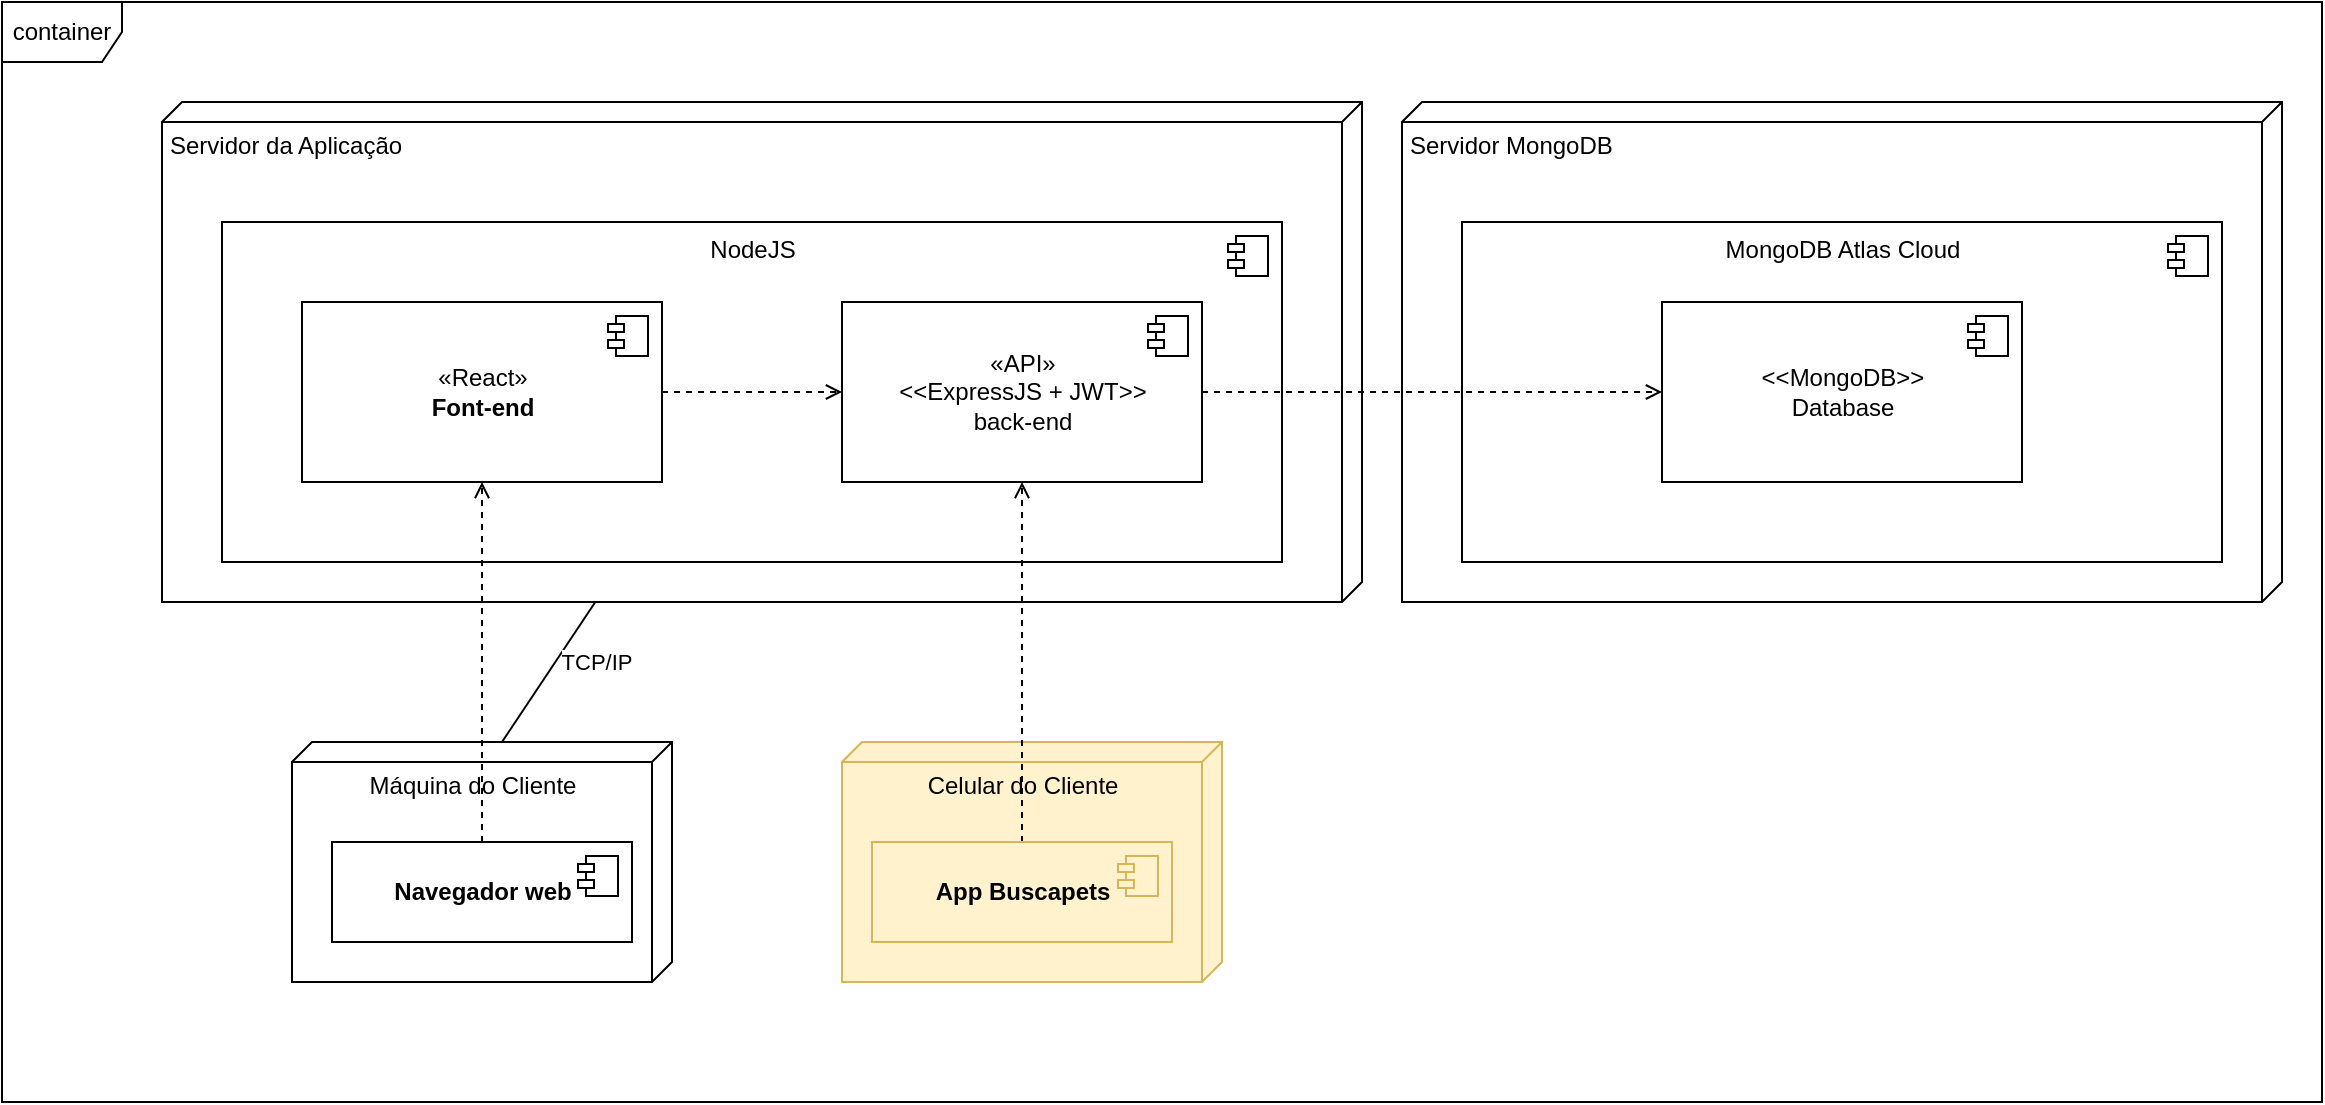 <mxfile version="16.1.2" type="device"><diagram id="gTrb0lKQuTqWjjVPOsdd" name="Page-1"><mxGraphModel dx="1102" dy="875" grid="1" gridSize="10" guides="1" tooltips="1" connect="1" arrows="1" fold="1" page="1" pageScale="1" pageWidth="1169" pageHeight="827" math="0" shadow="0"><root><mxCell id="0"/><mxCell id="1" parent="0"/><mxCell id="dck65UK_yrJWTNlmx6U9-1" value="container" style="shape=umlFrame;whiteSpace=wrap;html=1;" vertex="1" parent="1"><mxGeometry x="220" y="160" width="1160" height="550" as="geometry"/></mxCell><mxCell id="dck65UK_yrJWTNlmx6U9-7" value="Servidor da Aplicação" style="verticalAlign=top;align=left;spacingTop=8;spacingLeft=2;spacingRight=12;shape=cube;size=10;direction=south;fontStyle=0;html=1;" vertex="1" parent="1"><mxGeometry x="300" y="210" width="600" height="250" as="geometry"/></mxCell><mxCell id="dck65UK_yrJWTNlmx6U9-8" value="NodeJS" style="html=1;dropTarget=0;verticalAlign=top;" vertex="1" parent="1"><mxGeometry x="330" y="270" width="530" height="170" as="geometry"/></mxCell><mxCell id="dck65UK_yrJWTNlmx6U9-9" value="" style="shape=module;jettyWidth=8;jettyHeight=4;" vertex="1" parent="dck65UK_yrJWTNlmx6U9-8"><mxGeometry x="1" width="20" height="20" relative="1" as="geometry"><mxPoint x="-27" y="7" as="offset"/></mxGeometry></mxCell><mxCell id="dck65UK_yrJWTNlmx6U9-14" style="edgeStyle=orthogonalEdgeStyle;rounded=0;orthogonalLoop=1;jettySize=auto;html=1;exitX=1;exitY=0.5;exitDx=0;exitDy=0;dashed=1;endArrow=open;endFill=0;" edge="1" parent="1" source="dck65UK_yrJWTNlmx6U9-10" target="dck65UK_yrJWTNlmx6U9-12"><mxGeometry relative="1" as="geometry"/></mxCell><mxCell id="dck65UK_yrJWTNlmx6U9-10" value="«React»&lt;br&gt;&lt;b&gt;Font-end&lt;/b&gt;" style="html=1;dropTarget=0;" vertex="1" parent="1"><mxGeometry x="370" y="310" width="180" height="90" as="geometry"/></mxCell><mxCell id="dck65UK_yrJWTNlmx6U9-11" value="" style="shape=module;jettyWidth=8;jettyHeight=4;" vertex="1" parent="dck65UK_yrJWTNlmx6U9-10"><mxGeometry x="1" width="20" height="20" relative="1" as="geometry"><mxPoint x="-27" y="7" as="offset"/></mxGeometry></mxCell><mxCell id="dck65UK_yrJWTNlmx6U9-12" value="«API»&lt;br&gt;&amp;lt;&amp;lt;ExpressJS + JWT&amp;gt;&amp;gt;&lt;br&gt;back-end" style="html=1;dropTarget=0;" vertex="1" parent="1"><mxGeometry x="640" y="310" width="180" height="90" as="geometry"/></mxCell><mxCell id="dck65UK_yrJWTNlmx6U9-13" value="" style="shape=module;jettyWidth=8;jettyHeight=4;" vertex="1" parent="dck65UK_yrJWTNlmx6U9-12"><mxGeometry x="1" width="20" height="20" relative="1" as="geometry"><mxPoint x="-27" y="7" as="offset"/></mxGeometry></mxCell><mxCell id="dck65UK_yrJWTNlmx6U9-18" style="rounded=0;orthogonalLoop=1;jettySize=auto;html=1;exitX=0;exitY=0;exitDx=0;exitDy=85;exitPerimeter=0;endArrow=none;endFill=0;" edge="1" parent="1" source="dck65UK_yrJWTNlmx6U9-15" target="dck65UK_yrJWTNlmx6U9-7"><mxGeometry relative="1" as="geometry"/></mxCell><mxCell id="dck65UK_yrJWTNlmx6U9-19" value="TCP/IP" style="edgeLabel;html=1;align=center;verticalAlign=middle;resizable=0;points=[];" vertex="1" connectable="0" parent="dck65UK_yrJWTNlmx6U9-18"><mxGeometry x="0.282" y="-1" relative="1" as="geometry"><mxPoint x="16" y="4" as="offset"/></mxGeometry></mxCell><mxCell id="dck65UK_yrJWTNlmx6U9-15" value="Máquina do Cliente" style="verticalAlign=top;align=center;spacingTop=8;spacingLeft=2;spacingRight=12;shape=cube;size=10;direction=south;fontStyle=0;html=1;" vertex="1" parent="1"><mxGeometry x="365" y="530" width="190" height="120" as="geometry"/></mxCell><mxCell id="dck65UK_yrJWTNlmx6U9-20" style="rounded=0;orthogonalLoop=1;jettySize=auto;html=1;exitX=0.5;exitY=0;exitDx=0;exitDy=0;entryX=0.5;entryY=1;entryDx=0;entryDy=0;endArrow=open;endFill=0;dashed=1;" edge="1" parent="1" source="dck65UK_yrJWTNlmx6U9-16" target="dck65UK_yrJWTNlmx6U9-10"><mxGeometry relative="1" as="geometry"/></mxCell><mxCell id="dck65UK_yrJWTNlmx6U9-16" value="&lt;b&gt;Navegador web&lt;/b&gt;" style="html=1;dropTarget=0;" vertex="1" parent="1"><mxGeometry x="385" y="580" width="150" height="50" as="geometry"/></mxCell><mxCell id="dck65UK_yrJWTNlmx6U9-17" value="" style="shape=module;jettyWidth=8;jettyHeight=4;" vertex="1" parent="dck65UK_yrJWTNlmx6U9-16"><mxGeometry x="1" width="20" height="20" relative="1" as="geometry"><mxPoint x="-27" y="7" as="offset"/></mxGeometry></mxCell><mxCell id="dck65UK_yrJWTNlmx6U9-22" value="Celular do Cliente" style="verticalAlign=top;align=center;spacingTop=8;spacingLeft=2;spacingRight=12;shape=cube;size=10;direction=south;fontStyle=0;html=1;fillColor=#fff2cc;strokeColor=#d6b656;" vertex="1" parent="1"><mxGeometry x="640" y="530" width="190" height="120" as="geometry"/></mxCell><mxCell id="dck65UK_yrJWTNlmx6U9-34" style="edgeStyle=none;rounded=0;orthogonalLoop=1;jettySize=auto;html=1;exitX=0.5;exitY=0;exitDx=0;exitDy=0;entryX=0.5;entryY=1;entryDx=0;entryDy=0;dashed=1;endArrow=open;endFill=0;" edge="1" parent="1" source="dck65UK_yrJWTNlmx6U9-26" target="dck65UK_yrJWTNlmx6U9-12"><mxGeometry relative="1" as="geometry"/></mxCell><mxCell id="dck65UK_yrJWTNlmx6U9-26" value="&lt;b&gt;App Buscapets&lt;/b&gt;" style="html=1;dropTarget=0;fillColor=#fff2cc;strokeColor=#d6b656;" vertex="1" parent="1"><mxGeometry x="655" y="580" width="150" height="50" as="geometry"/></mxCell><mxCell id="dck65UK_yrJWTNlmx6U9-27" value="" style="shape=module;jettyWidth=8;jettyHeight=4;fillColor=#fff2cc;strokeColor=#d6b656;" vertex="1" parent="dck65UK_yrJWTNlmx6U9-26"><mxGeometry x="1" width="20" height="20" relative="1" as="geometry"><mxPoint x="-27" y="7" as="offset"/></mxGeometry></mxCell><mxCell id="dck65UK_yrJWTNlmx6U9-38" value="Servidor MongoDB" style="verticalAlign=top;align=left;spacingTop=8;spacingLeft=2;spacingRight=12;shape=cube;size=10;direction=south;fontStyle=0;html=1;" vertex="1" parent="1"><mxGeometry x="920" y="210" width="440" height="250" as="geometry"/></mxCell><mxCell id="dck65UK_yrJWTNlmx6U9-39" value="MongoDB Atlas Cloud" style="html=1;dropTarget=0;verticalAlign=top;" vertex="1" parent="1"><mxGeometry x="950" y="270" width="380" height="170" as="geometry"/></mxCell><mxCell id="dck65UK_yrJWTNlmx6U9-40" value="" style="shape=module;jettyWidth=8;jettyHeight=4;" vertex="1" parent="dck65UK_yrJWTNlmx6U9-39"><mxGeometry x="1" width="20" height="20" relative="1" as="geometry"><mxPoint x="-27" y="7" as="offset"/></mxGeometry></mxCell><mxCell id="dck65UK_yrJWTNlmx6U9-41" value="&amp;lt;&amp;lt;MongoDB&amp;gt;&amp;gt;&lt;br&gt;Database" style="html=1;dropTarget=0;" vertex="1" parent="1"><mxGeometry x="1050" y="310" width="180" height="90" as="geometry"/></mxCell><mxCell id="dck65UK_yrJWTNlmx6U9-42" value="" style="shape=module;jettyWidth=8;jettyHeight=4;" vertex="1" parent="dck65UK_yrJWTNlmx6U9-41"><mxGeometry x="1" width="20" height="20" relative="1" as="geometry"><mxPoint x="-27" y="7" as="offset"/></mxGeometry></mxCell><mxCell id="dck65UK_yrJWTNlmx6U9-44" style="edgeStyle=none;rounded=0;orthogonalLoop=1;jettySize=auto;html=1;exitX=1;exitY=0.5;exitDx=0;exitDy=0;dashed=1;endArrow=open;endFill=0;" edge="1" parent="1" source="dck65UK_yrJWTNlmx6U9-12" target="dck65UK_yrJWTNlmx6U9-41"><mxGeometry relative="1" as="geometry"/></mxCell></root></mxGraphModel></diagram></mxfile>